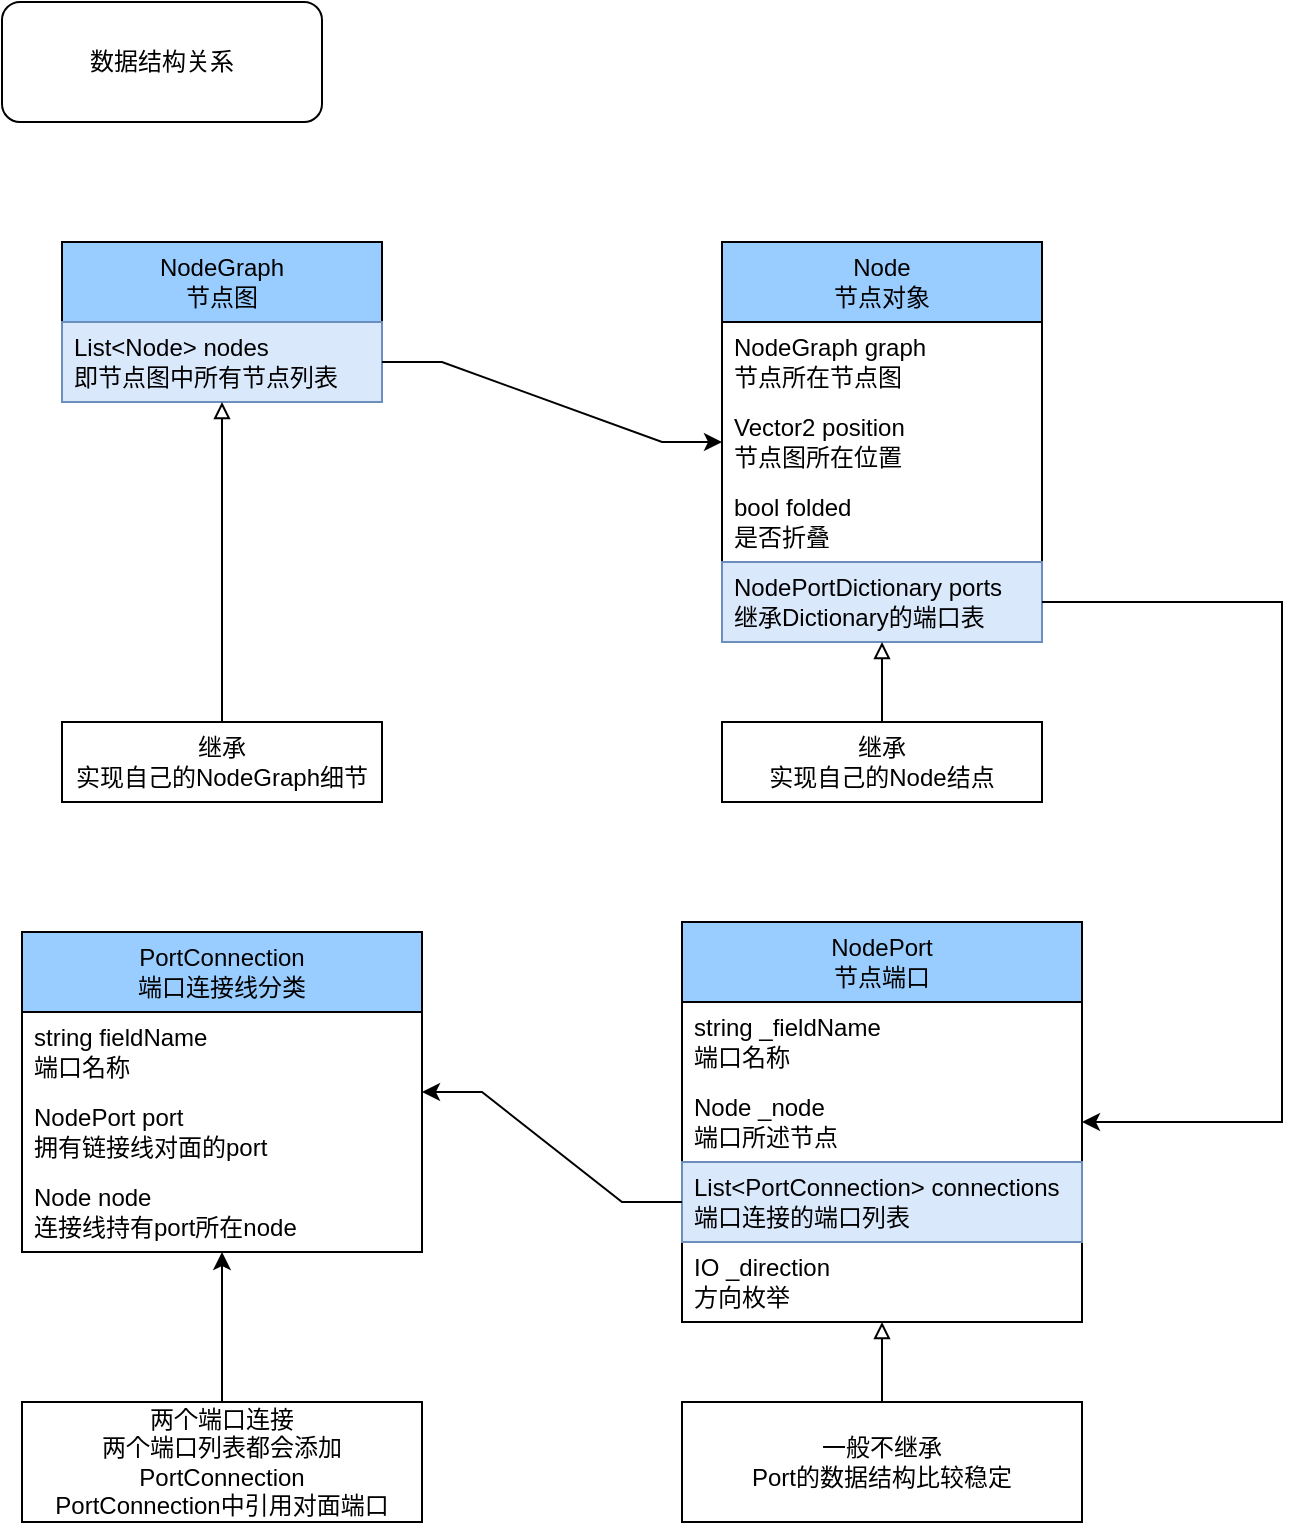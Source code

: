 <mxfile version="16.0.2" type="device"><diagram name="第 1 页" id="2Z0bUCKyv0lE_f_B-aui"><mxGraphModel dx="1102" dy="865" grid="1" gridSize="10" guides="1" tooltips="1" connect="1" arrows="1" fold="1" page="1" pageScale="1" pageWidth="827" pageHeight="1169" math="0" shadow="0"><root><mxCell id="0"/><mxCell id="1" parent="0"/><mxCell id="Kw_BN1D_pgAuWVhpJUYd-1" value="NodeGraph&lt;br&gt;节点图" style="swimlane;fontStyle=0;childLayout=stackLayout;horizontal=1;startSize=40;horizontalStack=0;resizeParent=1;resizeParentMax=0;resizeLast=0;collapsible=1;marginBottom=0;whiteSpace=wrap;html=1;fillColor=#99CCFF;" parent="1" vertex="1"><mxGeometry x="70" y="240" width="160" height="80" as="geometry"/></mxCell><mxCell id="Kw_BN1D_pgAuWVhpJUYd-2" value="List&amp;lt;Node&amp;gt; nodes&lt;br&gt;即节点图中所有节点列表" style="text;strokeColor=#6c8ebf;fillColor=#dae8fc;align=left;verticalAlign=middle;spacingLeft=4;spacingRight=4;overflow=hidden;points=[[0,0.5],[1,0.5]];portConstraint=eastwest;rotatable=0;whiteSpace=wrap;html=1;" parent="Kw_BN1D_pgAuWVhpJUYd-1" vertex="1"><mxGeometry y="40" width="160" height="40" as="geometry"/></mxCell><mxCell id="Kw_BN1D_pgAuWVhpJUYd-6" value="Node&lt;br&gt;节点对象" style="swimlane;fontStyle=0;childLayout=stackLayout;horizontal=1;startSize=40;horizontalStack=0;resizeParent=1;resizeParentMax=0;resizeLast=0;collapsible=1;marginBottom=0;whiteSpace=wrap;html=1;fillColor=#99CCFF;" parent="1" vertex="1"><mxGeometry x="400" y="240" width="160" height="200" as="geometry"/></mxCell><mxCell id="Kw_BN1D_pgAuWVhpJUYd-7" value="NodeGraph graph&lt;br&gt;节点所在节点图" style="text;strokeColor=none;fillColor=none;align=left;verticalAlign=middle;spacingLeft=4;spacingRight=4;overflow=hidden;points=[[0,0.5],[1,0.5]];portConstraint=eastwest;rotatable=0;whiteSpace=wrap;html=1;" parent="Kw_BN1D_pgAuWVhpJUYd-6" vertex="1"><mxGeometry y="40" width="160" height="40" as="geometry"/></mxCell><mxCell id="Kw_BN1D_pgAuWVhpJUYd-8" value="Vector2 position&lt;br&gt;节点图所在位置" style="text;strokeColor=none;fillColor=none;align=left;verticalAlign=middle;spacingLeft=4;spacingRight=4;overflow=hidden;points=[[0,0.5],[1,0.5]];portConstraint=eastwest;rotatable=0;whiteSpace=wrap;html=1;" parent="Kw_BN1D_pgAuWVhpJUYd-6" vertex="1"><mxGeometry y="80" width="160" height="40" as="geometry"/></mxCell><mxCell id="Kw_BN1D_pgAuWVhpJUYd-11" value="bool folded&lt;br&gt;是否折叠" style="text;strokeColor=none;fillColor=none;align=left;verticalAlign=middle;spacingLeft=4;spacingRight=4;overflow=hidden;points=[[0,0.5],[1,0.5]];portConstraint=eastwest;rotatable=0;whiteSpace=wrap;html=1;" parent="Kw_BN1D_pgAuWVhpJUYd-6" vertex="1"><mxGeometry y="120" width="160" height="40" as="geometry"/></mxCell><mxCell id="Kw_BN1D_pgAuWVhpJUYd-12" value="NodePortDictionary ports&lt;br&gt;继承Dictionary的端口表" style="text;strokeColor=#6c8ebf;fillColor=#dae8fc;align=left;verticalAlign=middle;spacingLeft=4;spacingRight=4;overflow=hidden;points=[[0,0.5],[1,0.5]];portConstraint=eastwest;rotatable=0;whiteSpace=wrap;html=1;" parent="Kw_BN1D_pgAuWVhpJUYd-6" vertex="1"><mxGeometry y="160" width="160" height="40" as="geometry"/></mxCell><mxCell id="Kw_BN1D_pgAuWVhpJUYd-10" style="edgeStyle=entityRelationEdgeStyle;rounded=0;orthogonalLoop=1;jettySize=auto;html=1;" parent="1" source="Kw_BN1D_pgAuWVhpJUYd-2" target="Kw_BN1D_pgAuWVhpJUYd-6" edge="1"><mxGeometry relative="1" as="geometry"/></mxCell><mxCell id="Kw_BN1D_pgAuWVhpJUYd-13" value="NodePort&lt;br&gt;节点端口" style="swimlane;fontStyle=0;childLayout=stackLayout;horizontal=1;startSize=40;horizontalStack=0;resizeParent=1;resizeParentMax=0;resizeLast=0;collapsible=1;marginBottom=0;whiteSpace=wrap;html=1;fillColor=#99CCFF;" parent="1" vertex="1"><mxGeometry x="380" y="580" width="200" height="200" as="geometry"/></mxCell><mxCell id="Kw_BN1D_pgAuWVhpJUYd-14" value="string _fieldName&lt;br&gt;端口名称" style="text;strokeColor=none;fillColor=none;align=left;verticalAlign=middle;spacingLeft=4;spacingRight=4;overflow=hidden;points=[[0,0.5],[1,0.5]];portConstraint=eastwest;rotatable=0;whiteSpace=wrap;html=1;" parent="Kw_BN1D_pgAuWVhpJUYd-13" vertex="1"><mxGeometry y="40" width="200" height="40" as="geometry"/></mxCell><mxCell id="Kw_BN1D_pgAuWVhpJUYd-15" value="Node _node&lt;br&gt;端口所述节点" style="text;strokeColor=none;fillColor=none;align=left;verticalAlign=middle;spacingLeft=4;spacingRight=4;overflow=hidden;points=[[0,0.5],[1,0.5]];portConstraint=eastwest;rotatable=0;whiteSpace=wrap;html=1;" parent="Kw_BN1D_pgAuWVhpJUYd-13" vertex="1"><mxGeometry y="80" width="200" height="40" as="geometry"/></mxCell><mxCell id="Kw_BN1D_pgAuWVhpJUYd-16" value="List&amp;lt;PortConnection&amp;gt; connections&lt;br&gt;端口连接的端口列表" style="text;strokeColor=#6c8ebf;fillColor=#dae8fc;align=left;verticalAlign=middle;spacingLeft=4;spacingRight=4;overflow=hidden;points=[[0,0.5],[1,0.5]];portConstraint=eastwest;rotatable=0;whiteSpace=wrap;html=1;" parent="Kw_BN1D_pgAuWVhpJUYd-13" vertex="1"><mxGeometry y="120" width="200" height="40" as="geometry"/></mxCell><mxCell id="Kw_BN1D_pgAuWVhpJUYd-17" value="IO _direction&lt;br&gt;方向枚举" style="text;strokeColor=none;fillColor=none;align=left;verticalAlign=middle;spacingLeft=4;spacingRight=4;overflow=hidden;points=[[0,0.5],[1,0.5]];portConstraint=eastwest;rotatable=0;whiteSpace=wrap;html=1;" parent="Kw_BN1D_pgAuWVhpJUYd-13" vertex="1"><mxGeometry y="160" width="200" height="40" as="geometry"/></mxCell><mxCell id="Kw_BN1D_pgAuWVhpJUYd-18" style="edgeStyle=orthogonalEdgeStyle;rounded=0;orthogonalLoop=1;jettySize=auto;html=1;" parent="1" source="Kw_BN1D_pgAuWVhpJUYd-12" target="Kw_BN1D_pgAuWVhpJUYd-13" edge="1"><mxGeometry relative="1" as="geometry"><Array as="points"><mxPoint x="680" y="420"/><mxPoint x="680" y="680"/></Array></mxGeometry></mxCell><mxCell id="Kw_BN1D_pgAuWVhpJUYd-19" value="数据结构关系" style="rounded=1;whiteSpace=wrap;html=1;" parent="1" vertex="1"><mxGeometry x="40" y="120" width="160" height="60" as="geometry"/></mxCell><mxCell id="G0rHULsvCjFVb3y0dbrZ-2" style="edgeStyle=orthogonalEdgeStyle;rounded=0;orthogonalLoop=1;jettySize=auto;html=1;endArrow=block;endFill=0;" parent="1" source="G0rHULsvCjFVb3y0dbrZ-1" target="Kw_BN1D_pgAuWVhpJUYd-1" edge="1"><mxGeometry relative="1" as="geometry"/></mxCell><mxCell id="G0rHULsvCjFVb3y0dbrZ-1" value="继承&lt;br&gt;实现自己的NodeGraph细节" style="rounded=0;whiteSpace=wrap;html=1;" parent="1" vertex="1"><mxGeometry x="70" y="480" width="160" height="40" as="geometry"/></mxCell><mxCell id="G0rHULsvCjFVb3y0dbrZ-4" style="edgeStyle=orthogonalEdgeStyle;rounded=0;orthogonalLoop=1;jettySize=auto;html=1;endArrow=block;endFill=0;" parent="1" source="G0rHULsvCjFVb3y0dbrZ-3" target="Kw_BN1D_pgAuWVhpJUYd-6" edge="1"><mxGeometry relative="1" as="geometry"/></mxCell><mxCell id="G0rHULsvCjFVb3y0dbrZ-3" value="继承&lt;br&gt;实现自己的Node结点" style="rounded=0;whiteSpace=wrap;html=1;" parent="1" vertex="1"><mxGeometry x="400" y="480" width="160" height="40" as="geometry"/></mxCell><mxCell id="G0rHULsvCjFVb3y0dbrZ-6" style="edgeStyle=orthogonalEdgeStyle;rounded=0;orthogonalLoop=1;jettySize=auto;html=1;endArrow=block;endFill=0;" parent="1" source="G0rHULsvCjFVb3y0dbrZ-5" target="Kw_BN1D_pgAuWVhpJUYd-13" edge="1"><mxGeometry relative="1" as="geometry"/></mxCell><mxCell id="G0rHULsvCjFVb3y0dbrZ-5" value="一般不继承&lt;br&gt;Port的数据结构比较稳定" style="rounded=0;whiteSpace=wrap;html=1;" parent="1" vertex="1"><mxGeometry x="380" y="820" width="200" height="60" as="geometry"/></mxCell><mxCell id="se9B1pnAq_WHw6vKP1Zg-1" value="PortConnection&lt;br&gt;端口连接线分类" style="swimlane;fontStyle=0;childLayout=stackLayout;horizontal=1;startSize=40;horizontalStack=0;resizeParent=1;resizeParentMax=0;resizeLast=0;collapsible=1;marginBottom=0;whiteSpace=wrap;html=1;fillColor=#99CCFF;" parent="1" vertex="1"><mxGeometry x="50" y="585" width="200" height="160" as="geometry"/></mxCell><mxCell id="se9B1pnAq_WHw6vKP1Zg-2" value="string fieldName&lt;br&gt;端口名称" style="text;strokeColor=none;fillColor=none;align=left;verticalAlign=middle;spacingLeft=4;spacingRight=4;overflow=hidden;points=[[0,0.5],[1,0.5]];portConstraint=eastwest;rotatable=0;whiteSpace=wrap;html=1;" parent="se9B1pnAq_WHw6vKP1Zg-1" vertex="1"><mxGeometry y="40" width="200" height="40" as="geometry"/></mxCell><mxCell id="se9B1pnAq_WHw6vKP1Zg-3" value="NodePort port&lt;br&gt;拥有链接线对面的port" style="text;strokeColor=none;fillColor=none;align=left;verticalAlign=middle;spacingLeft=4;spacingRight=4;overflow=hidden;points=[[0,0.5],[1,0.5]];portConstraint=eastwest;rotatable=0;whiteSpace=wrap;html=1;" parent="se9B1pnAq_WHw6vKP1Zg-1" vertex="1"><mxGeometry y="80" width="200" height="40" as="geometry"/></mxCell><mxCell id="se9B1pnAq_WHw6vKP1Zg-5" value="Node node&lt;br&gt;连接线持有port所在node" style="text;strokeColor=none;fillColor=none;align=left;verticalAlign=middle;spacingLeft=4;spacingRight=4;overflow=hidden;points=[[0,0.5],[1,0.5]];portConstraint=eastwest;rotatable=0;whiteSpace=wrap;html=1;" parent="se9B1pnAq_WHw6vKP1Zg-1" vertex="1"><mxGeometry y="120" width="200" height="40" as="geometry"/></mxCell><mxCell id="se9B1pnAq_WHw6vKP1Zg-6" style="edgeStyle=entityRelationEdgeStyle;rounded=0;orthogonalLoop=1;jettySize=auto;html=1;endArrow=classic;endFill=1;" parent="1" source="Kw_BN1D_pgAuWVhpJUYd-16" target="se9B1pnAq_WHw6vKP1Zg-1" edge="1"><mxGeometry relative="1" as="geometry"/></mxCell><mxCell id="se9B1pnAq_WHw6vKP1Zg-8" style="rounded=0;orthogonalLoop=1;jettySize=auto;html=1;endArrow=classic;endFill=1;" parent="1" source="se9B1pnAq_WHw6vKP1Zg-7" target="se9B1pnAq_WHw6vKP1Zg-1" edge="1"><mxGeometry relative="1" as="geometry"/></mxCell><mxCell id="se9B1pnAq_WHw6vKP1Zg-7" value="两个端口连接&lt;br&gt;两个端口列表都会添加PortConnection&lt;br&gt;PortConnection中引用对面端口" style="rounded=0;whiteSpace=wrap;html=1;" parent="1" vertex="1"><mxGeometry x="50" y="820" width="200" height="60" as="geometry"/></mxCell></root></mxGraphModel></diagram></mxfile>